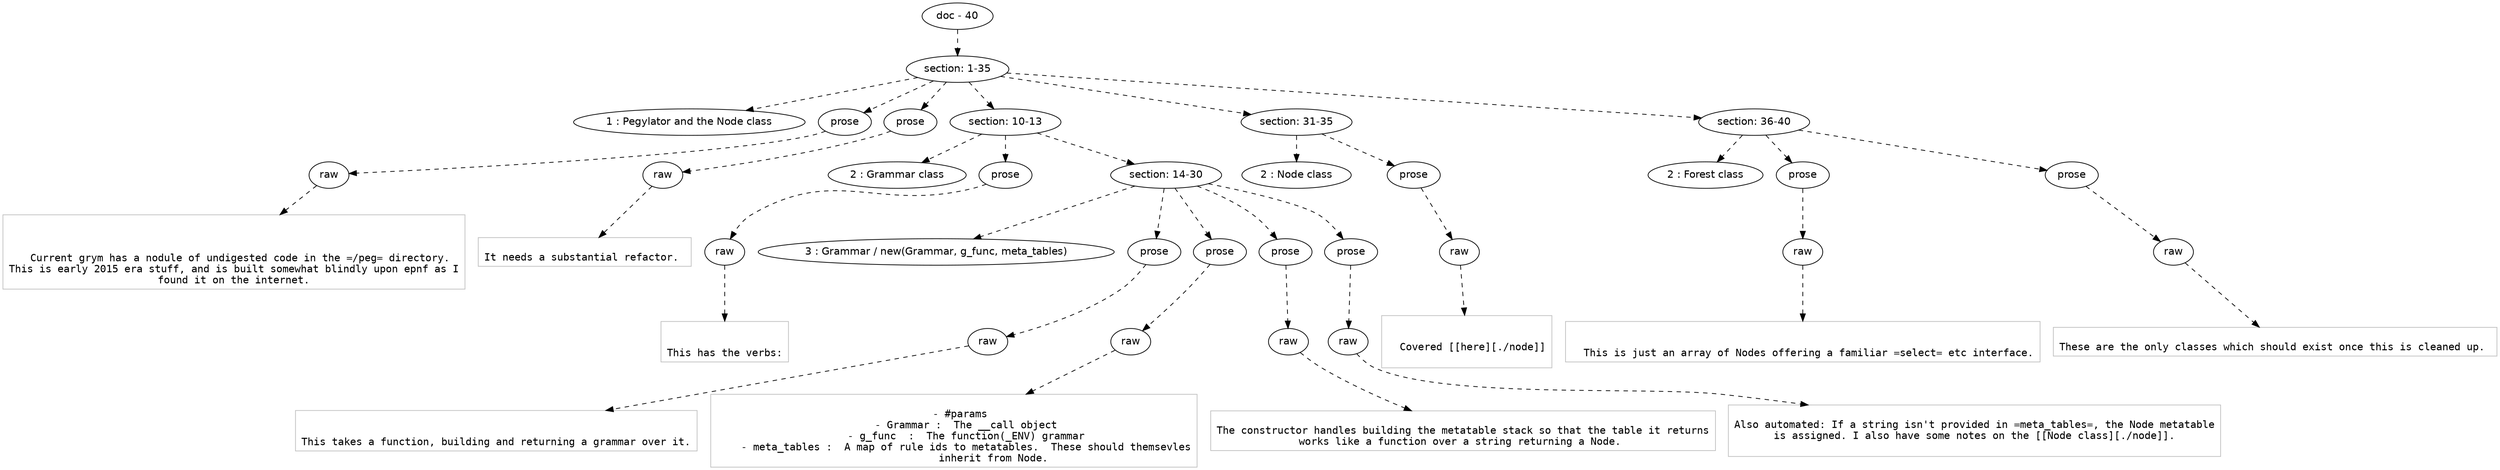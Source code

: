 digraph hierarchy {

node [fontname=Helvetica]
edge [style=dashed]

doc_0 [label="doc - 40"]


doc_0 -> { section_1}
{rank=same; section_1}

section_1 [label="section: 1-35"]


section_1 -> { header_2 prose_3 prose_4 section_5 section_6 section_7}
{rank=same; header_2 prose_3 prose_4 section_5 section_6 section_7}

header_2 [label="1 : Pegylator and the Node class"]

prose_3 [label="prose"]

prose_4 [label="prose"]

section_5 [label="section: 10-13"]

section_6 [label="section: 31-35"]

section_7 [label="section: 36-40"]


prose_3 -> { raw_8}
{rank=same; raw_8}

raw_8 [label="raw"]


raw_8 -> leaf_9
leaf_9  [color=Gray,shape=rectangle,fontname=Inconsolata,label="


  Current grym has a nodule of undigested code in the =/peg= directory.
This is early 2015 era stuff, and is built somewhat blindly upon epnf as I
found it on the internet.
"]
prose_4 -> { raw_10}
{rank=same; raw_10}

raw_10 [label="raw"]


raw_10 -> leaf_11
leaf_11  [color=Gray,shape=rectangle,fontname=Inconsolata,label="
It needs a substantial refactor. 
"]
section_5 -> { header_12 prose_13 section_14}
{rank=same; header_12 prose_13 section_14}

header_12 [label="2 : Grammar class"]

prose_13 [label="prose"]

section_14 [label="section: 14-30"]


prose_13 -> { raw_15}
{rank=same; raw_15}

raw_15 [label="raw"]


raw_15 -> leaf_16
leaf_16  [color=Gray,shape=rectangle,fontname=Inconsolata,label="

This has the verbs:
"]
section_14 -> { header_17 prose_18 prose_19 prose_20 prose_21}
{rank=same; header_17 prose_18 prose_19 prose_20 prose_21}

header_17 [label="3 : Grammar / new(Grammar, g_func, meta_tables)"]

prose_18 [label="prose"]

prose_19 [label="prose"]

prose_20 [label="prose"]

prose_21 [label="prose"]


prose_18 -> { raw_22}
{rank=same; raw_22}

raw_22 [label="raw"]


raw_22 -> leaf_23
leaf_23  [color=Gray,shape=rectangle,fontname=Inconsolata,label="

This takes a function, building and returning a grammar over it.
"]
prose_19 -> { raw_24}
{rank=same; raw_24}

raw_24 [label="raw"]


raw_24 -> leaf_25
leaf_25  [color=Gray,shape=rectangle,fontname=Inconsolata,label="
  - #params
    - Grammar :  The __call object
    - g_func  :  The function(_ENV) grammar
    - meta_tables :  A map of rule ids to metatables.  These should themsevles
             inherit from Node.
"]
prose_20 -> { raw_26}
{rank=same; raw_26}

raw_26 [label="raw"]


raw_26 -> leaf_27
leaf_27  [color=Gray,shape=rectangle,fontname=Inconsolata,label="
The constructor handles building the metatable stack so that the table it returns
works like a function over a string returning a Node. 
"]
prose_21 -> { raw_28}
{rank=same; raw_28}

raw_28 [label="raw"]


raw_28 -> leaf_29
leaf_29  [color=Gray,shape=rectangle,fontname=Inconsolata,label="
Also automated: If a string isn't provided in =meta_tables=, the Node metatable
is assigned. I also have some notes on the [[Node class][./node]].

"]
section_6 -> { header_30 prose_31}
{rank=same; header_30 prose_31}

header_30 [label="2 : Node class"]

prose_31 [label="prose"]


prose_31 -> { raw_32}
{rank=same; raw_32}

raw_32 [label="raw"]


raw_32 -> leaf_33
leaf_33  [color=Gray,shape=rectangle,fontname=Inconsolata,label="

  Covered [[here][./node]]

"]
section_7 -> { header_34 prose_35 prose_36}
{rank=same; header_34 prose_35 prose_36}

header_34 [label="2 : Forest class"]

prose_35 [label="prose"]

prose_36 [label="prose"]


prose_35 -> { raw_37}
{rank=same; raw_37}

raw_37 [label="raw"]


raw_37 -> leaf_38
leaf_38  [color=Gray,shape=rectangle,fontname=Inconsolata,label="

  This is just an array of Nodes offering a familiar =select= etc interface.
"]
prose_36 -> { raw_39}
{rank=same; raw_39}

raw_39 [label="raw"]


raw_39 -> leaf_40
leaf_40  [color=Gray,shape=rectangle,fontname=Inconsolata,label="
These are the only classes which should exist once this is cleaned up. "]

}
